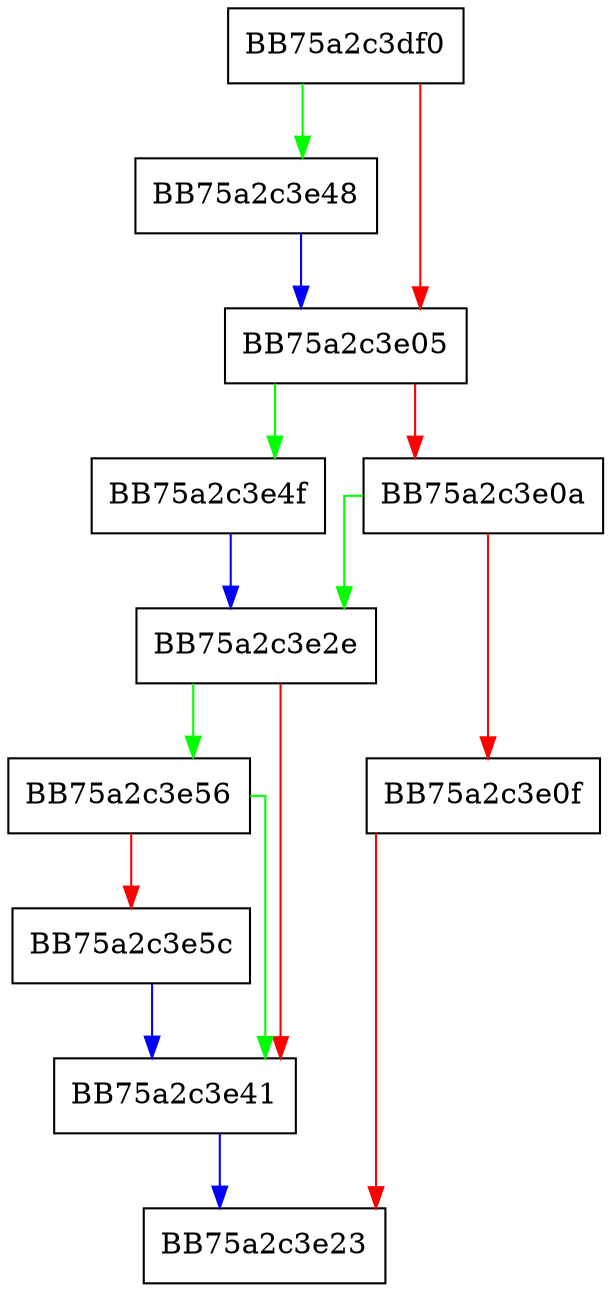 digraph MpDeleteGlobalAttribute {
  node [shape="box"];
  graph [splines=ortho];
  BB75a2c3df0 -> BB75a2c3e48 [color="green"];
  BB75a2c3df0 -> BB75a2c3e05 [color="red"];
  BB75a2c3e05 -> BB75a2c3e4f [color="green"];
  BB75a2c3e05 -> BB75a2c3e0a [color="red"];
  BB75a2c3e0a -> BB75a2c3e2e [color="green"];
  BB75a2c3e0a -> BB75a2c3e0f [color="red"];
  BB75a2c3e0f -> BB75a2c3e23 [color="red"];
  BB75a2c3e2e -> BB75a2c3e56 [color="green"];
  BB75a2c3e2e -> BB75a2c3e41 [color="red"];
  BB75a2c3e41 -> BB75a2c3e23 [color="blue"];
  BB75a2c3e48 -> BB75a2c3e05 [color="blue"];
  BB75a2c3e4f -> BB75a2c3e2e [color="blue"];
  BB75a2c3e56 -> BB75a2c3e41 [color="green"];
  BB75a2c3e56 -> BB75a2c3e5c [color="red"];
  BB75a2c3e5c -> BB75a2c3e41 [color="blue"];
}